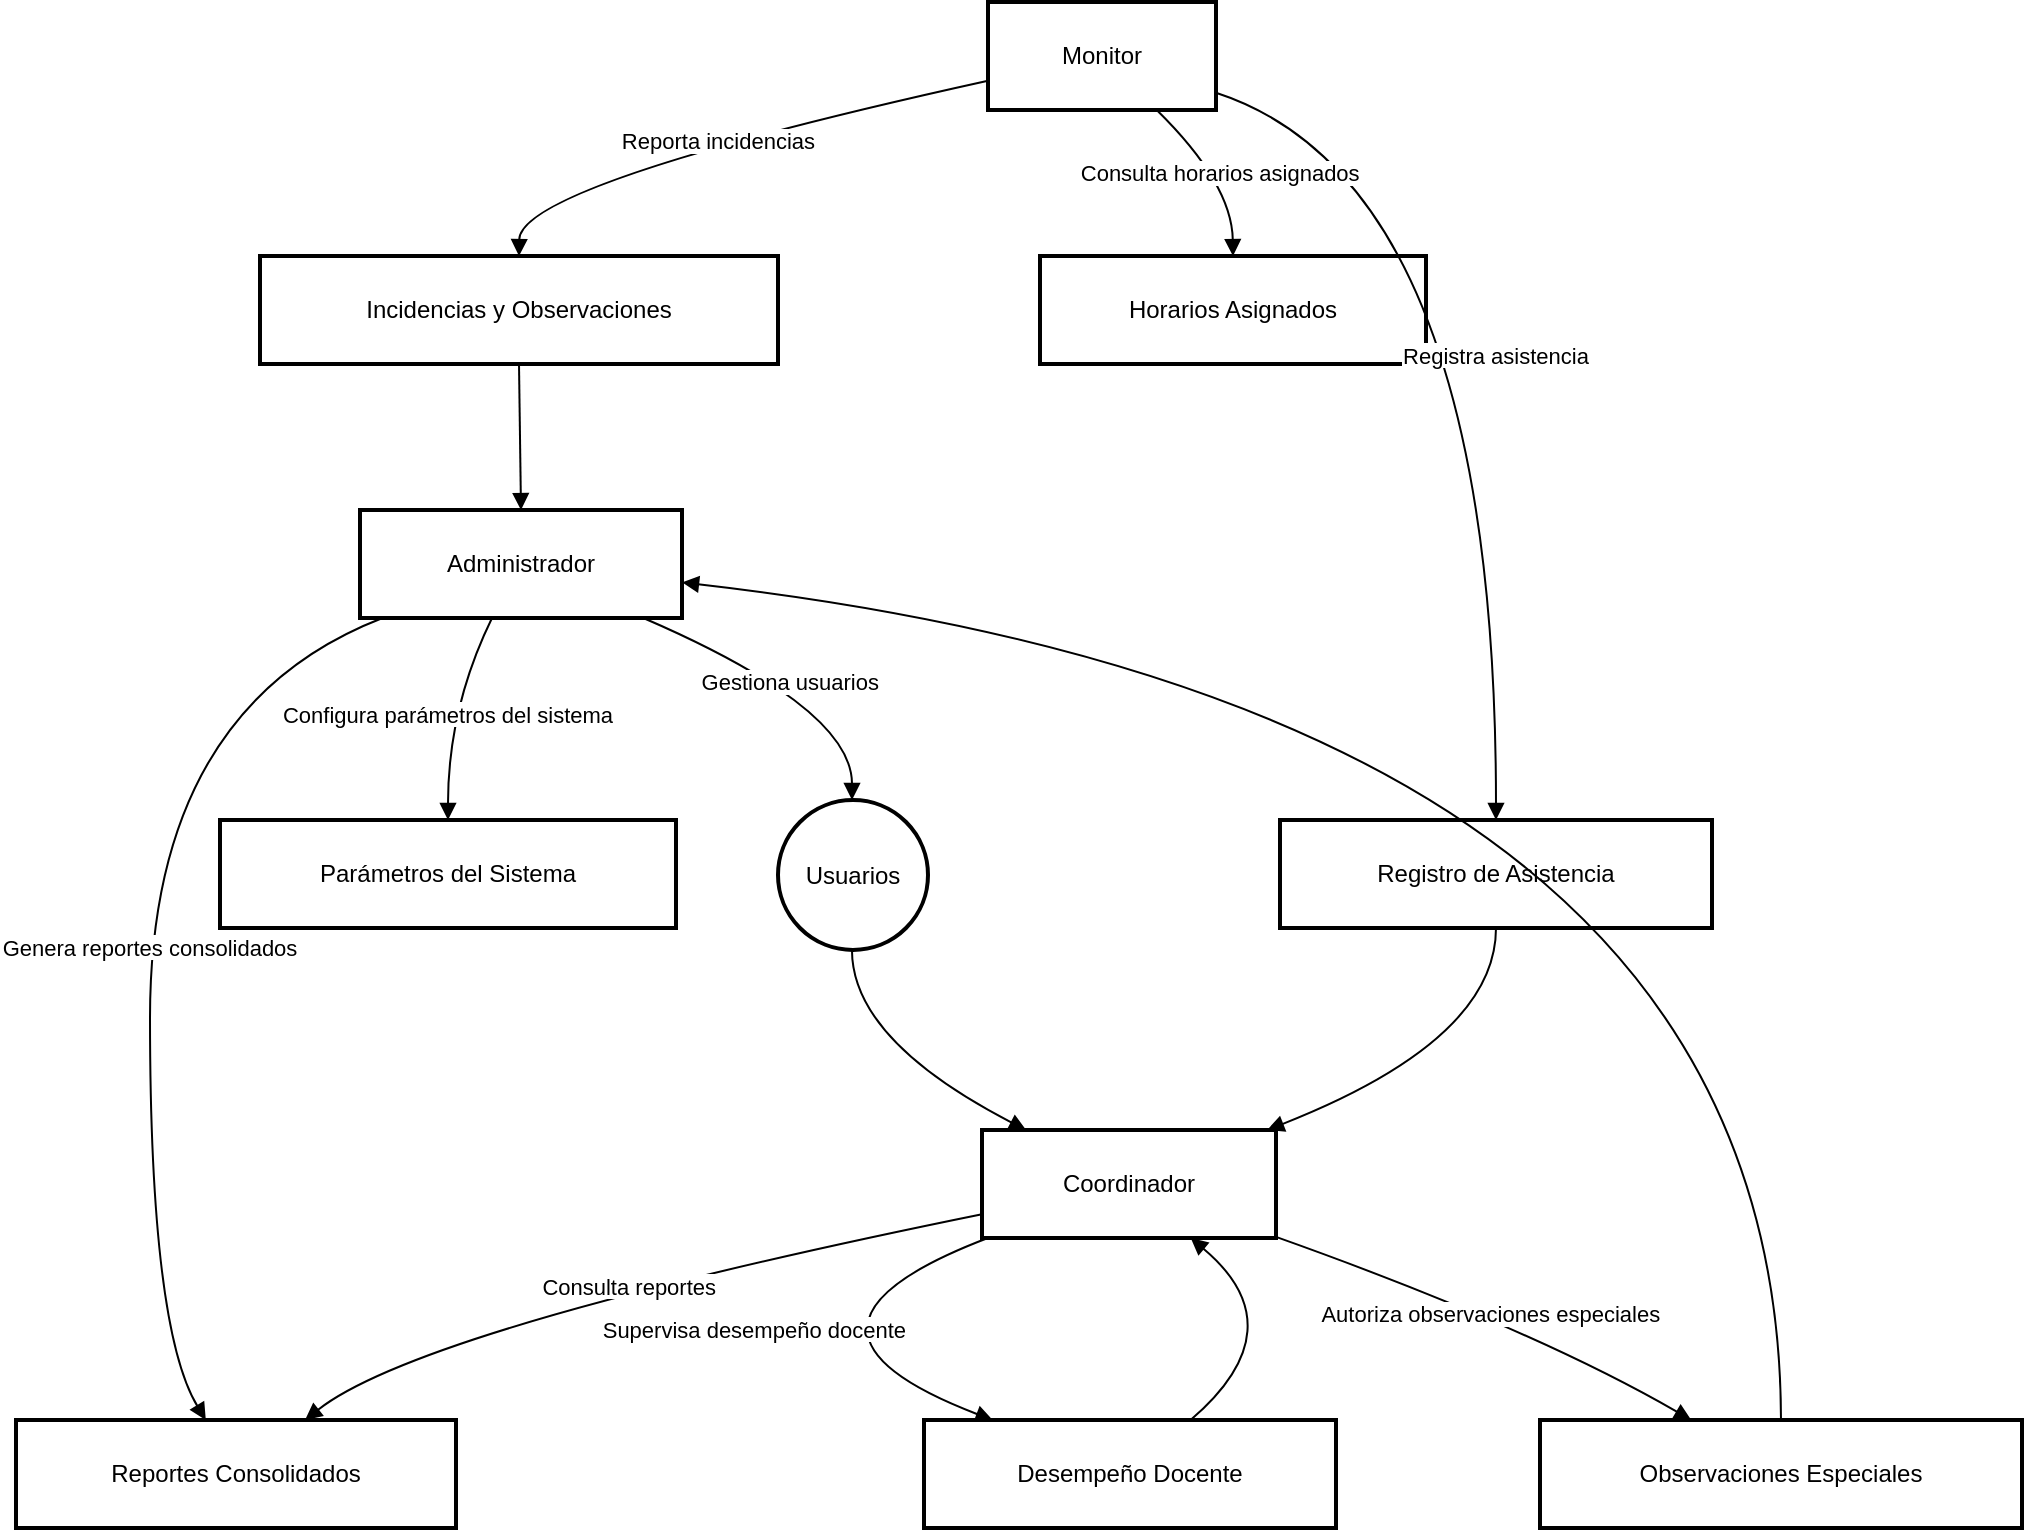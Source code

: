 <mxfile version="26.2.9">
  <diagram name="Página-1" id="sYy1XELMwVPvMbVAPkQ0">
    <mxGraphModel>
      <root>
        <mxCell id="0" />
        <mxCell id="1" parent="0" />
        <mxCell id="2" value="Administrador" style="whiteSpace=wrap;strokeWidth=2;" vertex="1" parent="1">
          <mxGeometry x="180" y="262" width="161" height="54" as="geometry" />
        </mxCell>
        <mxCell id="3" value="Usuarios" style="ellipse;aspect=fixed;strokeWidth=2;whiteSpace=wrap;" vertex="1" parent="1">
          <mxGeometry x="389" y="407" width="75" height="75" as="geometry" />
        </mxCell>
        <mxCell id="4" value="Parámetros del Sistema" style="whiteSpace=wrap;strokeWidth=2;" vertex="1" parent="1">
          <mxGeometry x="110" y="417" width="228" height="54" as="geometry" />
        </mxCell>
        <mxCell id="5" value="Reportes Consolidados" style="whiteSpace=wrap;strokeWidth=2;" vertex="1" parent="1">
          <mxGeometry x="8" y="717" width="220" height="54" as="geometry" />
        </mxCell>
        <mxCell id="6" value="Coordinador" style="whiteSpace=wrap;strokeWidth=2;" vertex="1" parent="1">
          <mxGeometry x="491" y="572" width="147" height="54" as="geometry" />
        </mxCell>
        <mxCell id="7" value="Desempeño Docente" style="whiteSpace=wrap;strokeWidth=2;" vertex="1" parent="1">
          <mxGeometry x="462" y="717" width="206" height="54" as="geometry" />
        </mxCell>
        <mxCell id="8" value="Observaciones Especiales" style="whiteSpace=wrap;strokeWidth=2;" vertex="1" parent="1">
          <mxGeometry x="770" y="717" width="241" height="54" as="geometry" />
        </mxCell>
        <mxCell id="9" value="Monitor" style="whiteSpace=wrap;strokeWidth=2;" vertex="1" parent="1">
          <mxGeometry x="494" y="8" width="114" height="54" as="geometry" />
        </mxCell>
        <mxCell id="10" value="Registro de Asistencia" style="whiteSpace=wrap;strokeWidth=2;" vertex="1" parent="1">
          <mxGeometry x="640" y="417" width="216" height="54" as="geometry" />
        </mxCell>
        <mxCell id="11" value="Incidencias y Observaciones" style="whiteSpace=wrap;strokeWidth=2;" vertex="1" parent="1">
          <mxGeometry x="130" y="135" width="259" height="54" as="geometry" />
        </mxCell>
        <mxCell id="12" value="Horarios Asignados" style="whiteSpace=wrap;strokeWidth=2;" vertex="1" parent="1">
          <mxGeometry x="520" y="135" width="193" height="54" as="geometry" />
        </mxCell>
        <mxCell id="13" value="Gestiona usuarios" style="curved=1;startArrow=none;endArrow=block;exitX=0.88;exitY=1;entryX=0.49;entryY=-0.01;" edge="1" parent="1" source="2" target="3">
          <mxGeometry relative="1" as="geometry">
            <Array as="points">
              <mxPoint x="426" y="361" />
            </Array>
          </mxGeometry>
        </mxCell>
        <mxCell id="14" value="Configura parámetros del sistema" style="curved=1;startArrow=none;endArrow=block;exitX=0.41;exitY=1;entryX=0.5;entryY=0;" edge="1" parent="1" source="2" target="4">
          <mxGeometry relative="1" as="geometry">
            <Array as="points">
              <mxPoint x="224" y="361" />
            </Array>
          </mxGeometry>
        </mxCell>
        <mxCell id="15" value="Genera reportes consolidados" style="curved=1;startArrow=none;endArrow=block;exitX=0.07;exitY=1;entryX=0.43;entryY=-0.01;" edge="1" parent="1" source="2" target="5">
          <mxGeometry relative="1" as="geometry">
            <Array as="points">
              <mxPoint x="75" y="361" />
              <mxPoint x="75" y="671" />
            </Array>
          </mxGeometry>
        </mxCell>
        <mxCell id="16" value="Consulta reportes" style="curved=1;startArrow=none;endArrow=block;exitX=0;exitY=0.78;entryX=0.66;entryY=-0.01;" edge="1" parent="1" source="6" target="5">
          <mxGeometry relative="1" as="geometry">
            <Array as="points">
              <mxPoint x="211" y="671" />
            </Array>
          </mxGeometry>
        </mxCell>
        <mxCell id="17" value="Supervisa desempeño docente" style="curved=1;startArrow=none;endArrow=block;exitX=0.02;exitY=1;entryX=0.16;entryY=-0.01;" edge="1" parent="1" source="6" target="7">
          <mxGeometry relative="1" as="geometry">
            <Array as="points">
              <mxPoint x="376" y="671" />
            </Array>
          </mxGeometry>
        </mxCell>
        <mxCell id="18" value="Autoriza observaciones especiales" style="curved=1;startArrow=none;endArrow=block;exitX=1;exitY=0.99;entryX=0.31;entryY=-0.01;" edge="1" parent="1" source="6" target="8">
          <mxGeometry relative="1" as="geometry">
            <Array as="points">
              <mxPoint x="766" y="671" />
            </Array>
          </mxGeometry>
        </mxCell>
        <mxCell id="19" value="Registra asistencia" style="curved=1;startArrow=none;endArrow=block;exitX=1;exitY=0.84;entryX=0.5;entryY=0;" edge="1" parent="1" source="9" target="10">
          <mxGeometry relative="1" as="geometry">
            <Array as="points">
              <mxPoint x="748" y="99" />
            </Array>
          </mxGeometry>
        </mxCell>
        <mxCell id="20" value="Reporta incidencias" style="curved=1;startArrow=none;endArrow=block;exitX=0;exitY=0.73;entryX=0.5;entryY=0;" edge="1" parent="1" source="9" target="11">
          <mxGeometry relative="1" as="geometry">
            <Array as="points">
              <mxPoint x="260" y="99" />
            </Array>
          </mxGeometry>
        </mxCell>
        <mxCell id="21" value="Consulta horarios asignados" style="curved=1;startArrow=none;endArrow=block;exitX=0.74;exitY=1;entryX=0.5;entryY=0;" edge="1" parent="1" source="9" target="12">
          <mxGeometry relative="1" as="geometry">
            <Array as="points">
              <mxPoint x="616" y="99" />
            </Array>
          </mxGeometry>
        </mxCell>
        <mxCell id="22" value="" style="curved=1;startArrow=none;endArrow=block;exitX=0.49;exitY=0.99;entryX=0.15;entryY=0;" edge="1" parent="1" source="3" target="6">
          <mxGeometry relative="1" as="geometry">
            <Array as="points">
              <mxPoint x="426" y="527" />
            </Array>
          </mxGeometry>
        </mxCell>
        <mxCell id="23" value="" style="curved=1;startArrow=none;endArrow=block;exitX=0.5;exitY=1;entryX=0.97;entryY=0;" edge="1" parent="1" source="10" target="6">
          <mxGeometry relative="1" as="geometry">
            <Array as="points">
              <mxPoint x="748" y="527" />
            </Array>
          </mxGeometry>
        </mxCell>
        <mxCell id="24" value="" style="curved=1;startArrow=none;endArrow=block;exitX=0.5;exitY=1;entryX=0.5;entryY=0;" edge="1" parent="1" source="11" target="2">
          <mxGeometry relative="1" as="geometry">
            <Array as="points" />
          </mxGeometry>
        </mxCell>
        <mxCell id="25" value="" style="curved=1;startArrow=none;endArrow=block;exitX=0.65;exitY=-0.01;entryX=0.71;entryY=1;" edge="1" parent="1" source="7" target="6">
          <mxGeometry relative="1" as="geometry">
            <Array as="points">
              <mxPoint x="649" y="671" />
            </Array>
          </mxGeometry>
        </mxCell>
        <mxCell id="26" value="" style="curved=1;startArrow=none;endArrow=block;exitX=0.5;exitY=-0.01;entryX=1;entryY=0.67;" edge="1" parent="1" source="8" target="2">
          <mxGeometry relative="1" as="geometry">
            <Array as="points">
              <mxPoint x="890" y="361" />
            </Array>
          </mxGeometry>
        </mxCell>
      </root>
    </mxGraphModel>
  </diagram>
</mxfile>
